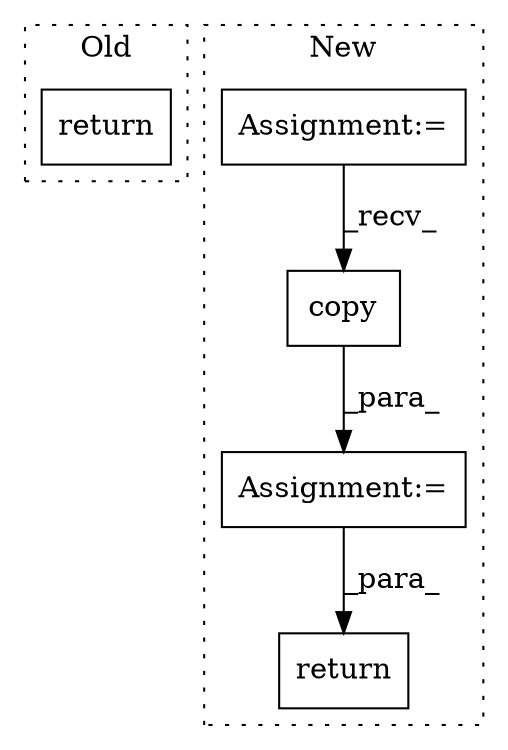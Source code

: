 digraph G {
subgraph cluster0 {
1 [label="return" a="41" s="1315" l="7" shape="box"];
label = "Old";
style="dotted";
}
subgraph cluster1 {
2 [label="copy" a="32" s="1505" l="6" shape="box"];
3 [label="return" a="41" s="1801" l="7" shape="box"];
4 [label="Assignment:=" a="7" s="1644" l="1" shape="box"];
5 [label="Assignment:=" a="7" s="1449" l="1" shape="box"];
label = "New";
style="dotted";
}
2 -> 4 [label="_para_"];
4 -> 3 [label="_para_"];
5 -> 2 [label="_recv_"];
}